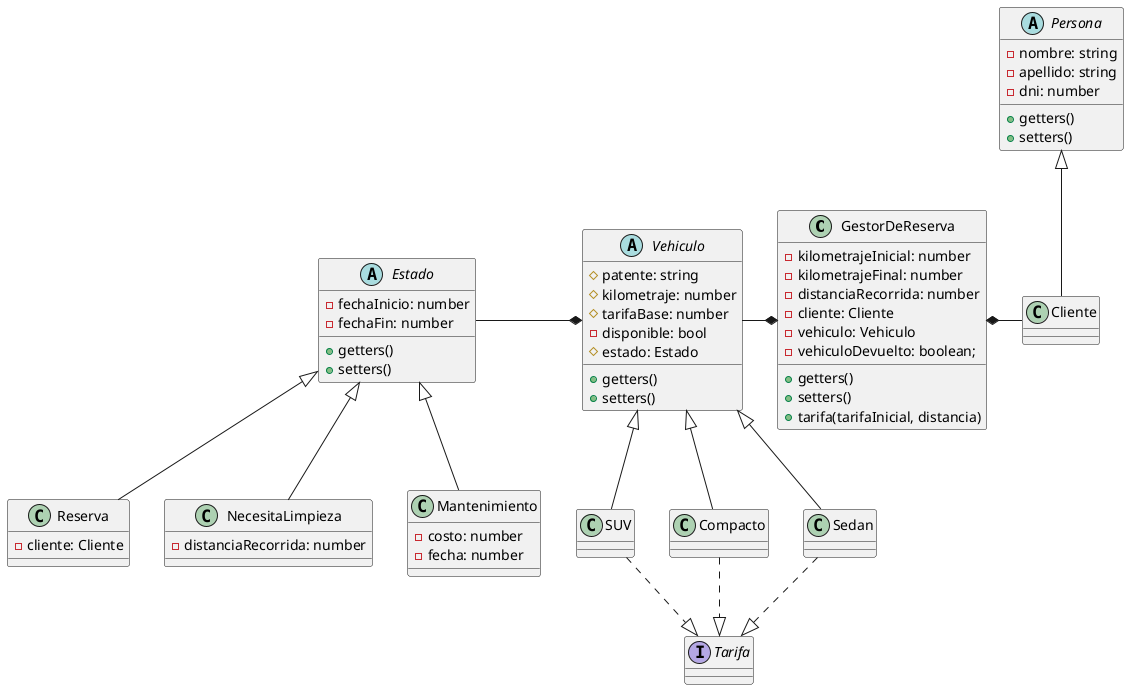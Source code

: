 @startuml DriveHub

' Clases

class GestorDeReserva {
    - kilometrajeInicial: number
    - kilometrajeFinal: number
    - distanciaRecorrida: number
    - cliente: Cliente
    - vehiculo: Vehiculo
    - vehiculoDevuelto: boolean;

    + getters()
    + setters()
    + tarifa(tarifaInicial, distancia)
}

abstract class Persona {
    - nombre: string
    - apellido: string
    - dni: number

    + getters()
    + setters()
}

class Cliente {

}


abstract class Vehiculo {
    # patente: string
    #kilometraje: number
    # tarifaBase: number
    - disponible: bool
    # estado: Estado

    + getters()
    + setters()

}

class Sedan {

}

class Compacto {

}

class SUV {

}

interface Tarifa {

}

abstract class Estado {
    - fechaInicio: number
    - fechaFin: number

    + getters()
    + setters()
}

class Reserva {
    - cliente: Cliente
}

class NecesitaLimpieza {
    - distanciaRecorrida: number
}

class Mantenimiento {
    - costo: number
    - fecha: number
}

' Relaciones

Persona <|-d- Cliente

Tarifa <|.u. Sedan
Tarifa <|.u. Compacto
Tarifa <|.u. SUV

Vehiculo <|-d- Sedan
Vehiculo <|-d- Compacto
Vehiculo <|-d- SUV

GestorDeReserva *-l- Vehiculo
GestorDeReserva *-r- Cliente

Vehiculo *-l- Estado

Estado <|-d- Reserva
Estado <|-d- NecesitaLimpieza
Estado <|-d- Mantenimiento



@enduml
